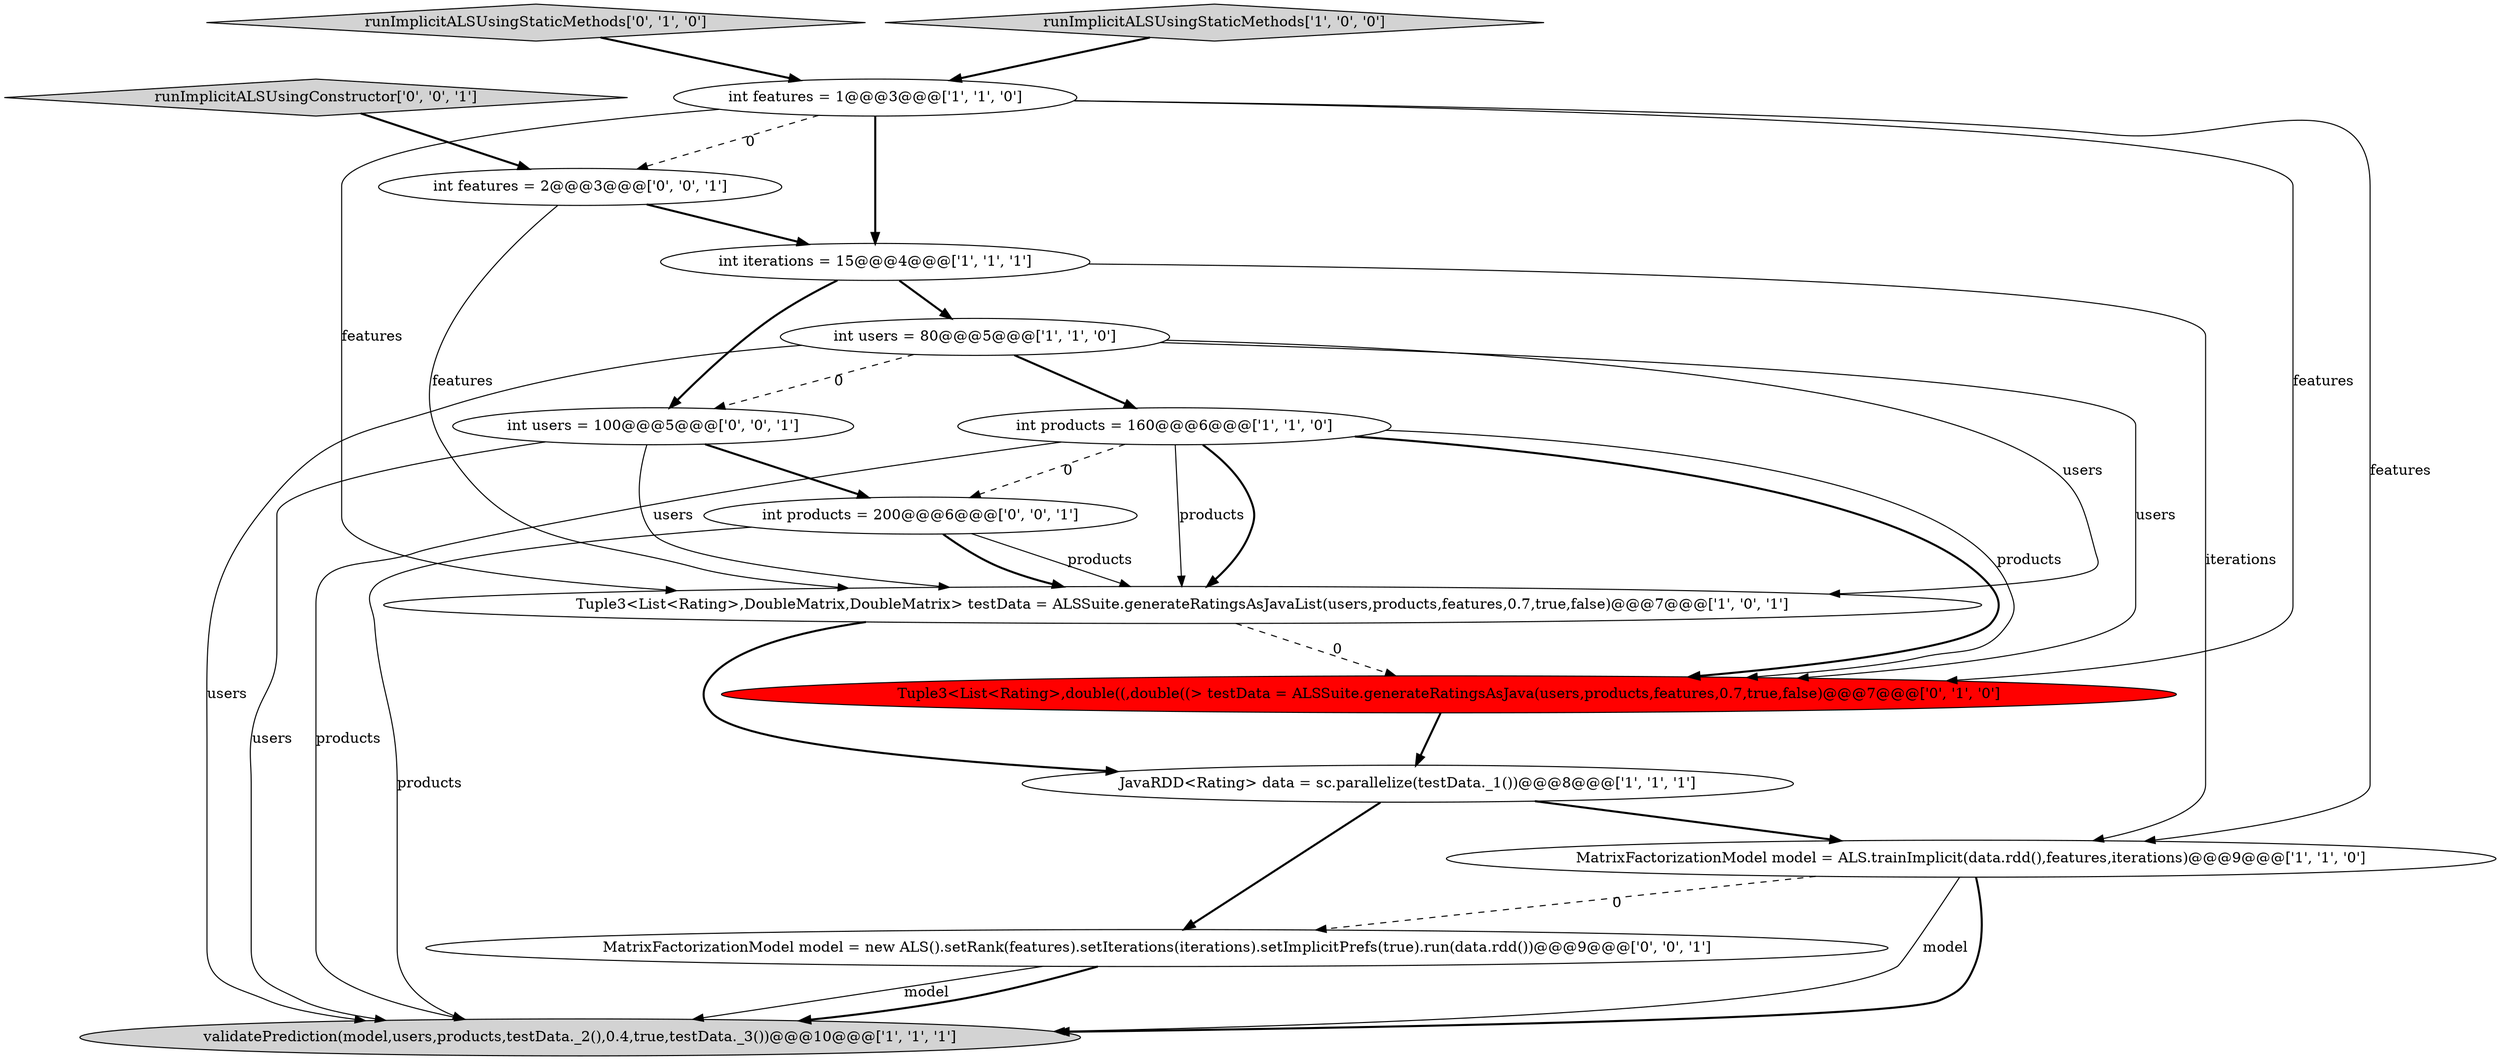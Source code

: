 digraph {
10 [style = filled, label = "Tuple3<List<Rating>,double((,double((> testData = ALSSuite.generateRatingsAsJava(users,products,features,0.7,true,false)@@@7@@@['0', '1', '0']", fillcolor = red, shape = ellipse image = "AAA1AAABBB2BBB"];
6 [style = filled, label = "int users = 80@@@5@@@['1', '1', '0']", fillcolor = white, shape = ellipse image = "AAA0AAABBB1BBB"];
0 [style = filled, label = "Tuple3<List<Rating>,DoubleMatrix,DoubleMatrix> testData = ALSSuite.generateRatingsAsJavaList(users,products,features,0.7,true,false)@@@7@@@['1', '0', '1']", fillcolor = white, shape = ellipse image = "AAA0AAABBB1BBB"];
8 [style = filled, label = "int features = 1@@@3@@@['1', '1', '0']", fillcolor = white, shape = ellipse image = "AAA0AAABBB1BBB"];
2 [style = filled, label = "int products = 160@@@6@@@['1', '1', '0']", fillcolor = white, shape = ellipse image = "AAA0AAABBB1BBB"];
5 [style = filled, label = "MatrixFactorizationModel model = ALS.trainImplicit(data.rdd(),features,iterations)@@@9@@@['1', '1', '0']", fillcolor = white, shape = ellipse image = "AAA0AAABBB1BBB"];
3 [style = filled, label = "validatePrediction(model,users,products,testData._2(),0.4,true,testData._3())@@@10@@@['1', '1', '1']", fillcolor = lightgray, shape = ellipse image = "AAA0AAABBB1BBB"];
9 [style = filled, label = "runImplicitALSUsingStaticMethods['0', '1', '0']", fillcolor = lightgray, shape = diamond image = "AAA0AAABBB2BBB"];
7 [style = filled, label = "runImplicitALSUsingStaticMethods['1', '0', '0']", fillcolor = lightgray, shape = diamond image = "AAA0AAABBB1BBB"];
15 [style = filled, label = "int products = 200@@@6@@@['0', '0', '1']", fillcolor = white, shape = ellipse image = "AAA0AAABBB3BBB"];
13 [style = filled, label = "runImplicitALSUsingConstructor['0', '0', '1']", fillcolor = lightgray, shape = diamond image = "AAA0AAABBB3BBB"];
4 [style = filled, label = "JavaRDD<Rating> data = sc.parallelize(testData._1())@@@8@@@['1', '1', '1']", fillcolor = white, shape = ellipse image = "AAA0AAABBB1BBB"];
1 [style = filled, label = "int iterations = 15@@@4@@@['1', '1', '1']", fillcolor = white, shape = ellipse image = "AAA0AAABBB1BBB"];
11 [style = filled, label = "int features = 2@@@3@@@['0', '0', '1']", fillcolor = white, shape = ellipse image = "AAA0AAABBB3BBB"];
12 [style = filled, label = "MatrixFactorizationModel model = new ALS().setRank(features).setIterations(iterations).setImplicitPrefs(true).run(data.rdd())@@@9@@@['0', '0', '1']", fillcolor = white, shape = ellipse image = "AAA0AAABBB3BBB"];
14 [style = filled, label = "int users = 100@@@5@@@['0', '0', '1']", fillcolor = white, shape = ellipse image = "AAA0AAABBB3BBB"];
5->3 [style = bold, label=""];
5->12 [style = dashed, label="0"];
6->3 [style = solid, label="users"];
11->1 [style = bold, label=""];
14->3 [style = solid, label="users"];
8->10 [style = solid, label="features"];
5->3 [style = solid, label="model"];
6->14 [style = dashed, label="0"];
8->5 [style = solid, label="features"];
7->8 [style = bold, label=""];
2->10 [style = bold, label=""];
9->8 [style = bold, label=""];
13->11 [style = bold, label=""];
14->0 [style = solid, label="users"];
2->0 [style = solid, label="products"];
0->10 [style = dashed, label="0"];
1->5 [style = solid, label="iterations"];
6->2 [style = bold, label=""];
12->3 [style = solid, label="model"];
2->15 [style = dashed, label="0"];
8->1 [style = bold, label=""];
2->0 [style = bold, label=""];
1->6 [style = bold, label=""];
11->0 [style = solid, label="features"];
2->3 [style = solid, label="products"];
15->3 [style = solid, label="products"];
0->4 [style = bold, label=""];
15->0 [style = bold, label=""];
6->10 [style = solid, label="users"];
6->0 [style = solid, label="users"];
10->4 [style = bold, label=""];
4->12 [style = bold, label=""];
1->14 [style = bold, label=""];
14->15 [style = bold, label=""];
12->3 [style = bold, label=""];
2->10 [style = solid, label="products"];
8->0 [style = solid, label="features"];
8->11 [style = dashed, label="0"];
4->5 [style = bold, label=""];
15->0 [style = solid, label="products"];
}
